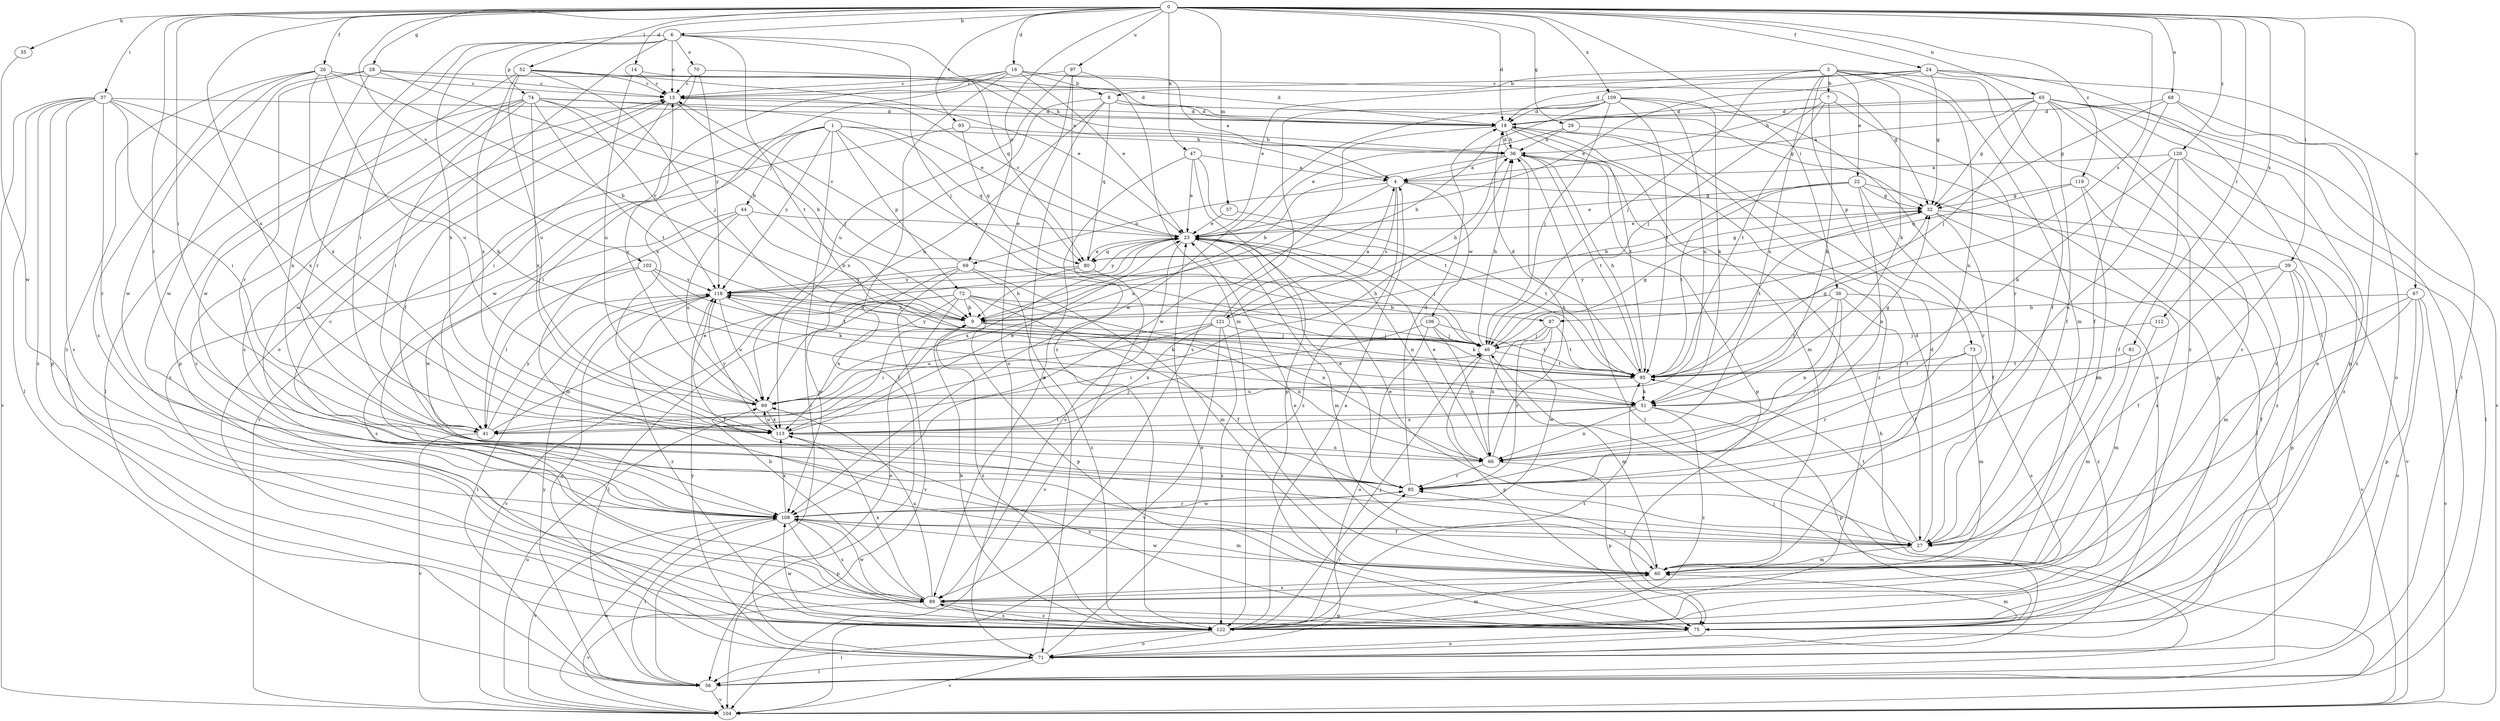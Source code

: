 strict digraph  {
0;
1;
3;
4;
6;
7;
8;
9;
13;
14;
16;
18;
22;
23;
24;
26;
27;
28;
29;
32;
35;
36;
37;
38;
39;
41;
44;
46;
47;
51;
52;
56;
57;
60;
65;
66;
67;
68;
69;
70;
71;
72;
73;
74;
75;
80;
81;
85;
87;
89;
93;
95;
97;
99;
102;
104;
106;
108;
109;
112;
113;
118;
119;
120;
121;
122;
0 -> 6  [label=b];
0 -> 14  [label=d];
0 -> 16  [label=d];
0 -> 18  [label=d];
0 -> 24  [label=f];
0 -> 26  [label=f];
0 -> 28  [label=g];
0 -> 29  [label=g];
0 -> 35  [label=h];
0 -> 37  [label=i];
0 -> 38  [label=i];
0 -> 39  [label=i];
0 -> 41  [label=i];
0 -> 47  [label=k];
0 -> 52  [label=l];
0 -> 57  [label=m];
0 -> 65  [label=n];
0 -> 67  [label=o];
0 -> 68  [label=o];
0 -> 69  [label=o];
0 -> 81  [label=r];
0 -> 85  [label=r];
0 -> 87  [label=s];
0 -> 93  [label=t];
0 -> 97  [label=u];
0 -> 102  [label=v];
0 -> 109  [label=x];
0 -> 112  [label=x];
0 -> 113  [label=x];
0 -> 119  [label=z];
0 -> 120  [label=z];
1 -> 36  [label=h];
1 -> 41  [label=i];
1 -> 44  [label=j];
1 -> 56  [label=l];
1 -> 72  [label=p];
1 -> 80  [label=q];
1 -> 87  [label=s];
1 -> 104  [label=v];
1 -> 118  [label=y];
3 -> 7  [label=b];
3 -> 8  [label=b];
3 -> 22  [label=e];
3 -> 23  [label=e];
3 -> 27  [label=f];
3 -> 46  [label=j];
3 -> 51  [label=k];
3 -> 60  [label=m];
3 -> 66  [label=n];
3 -> 73  [label=p];
3 -> 113  [label=x];
4 -> 32  [label=g];
4 -> 69  [label=o];
4 -> 99  [label=u];
4 -> 106  [label=w];
4 -> 121  [label=z];
4 -> 122  [label=z];
6 -> 13  [label=c];
6 -> 41  [label=i];
6 -> 46  [label=j];
6 -> 70  [label=o];
6 -> 71  [label=o];
6 -> 74  [label=p];
6 -> 80  [label=q];
6 -> 85  [label=r];
6 -> 95  [label=t];
6 -> 113  [label=x];
7 -> 18  [label=d];
7 -> 46  [label=j];
7 -> 51  [label=k];
7 -> 85  [label=r];
7 -> 95  [label=t];
8 -> 18  [label=d];
8 -> 32  [label=g];
8 -> 71  [label=o];
8 -> 80  [label=q];
8 -> 99  [label=u];
8 -> 113  [label=x];
9 -> 46  [label=j];
9 -> 66  [label=n];
9 -> 118  [label=y];
9 -> 122  [label=z];
13 -> 18  [label=d];
13 -> 41  [label=i];
13 -> 46  [label=j];
13 -> 108  [label=w];
14 -> 13  [label=c];
14 -> 36  [label=h];
14 -> 99  [label=u];
16 -> 4  [label=a];
16 -> 8  [label=b];
16 -> 13  [label=c];
16 -> 23  [label=e];
16 -> 32  [label=g];
16 -> 56  [label=l];
16 -> 108  [label=w];
16 -> 113  [label=x];
18 -> 36  [label=h];
18 -> 60  [label=m];
18 -> 95  [label=t];
18 -> 108  [label=w];
18 -> 122  [label=z];
22 -> 9  [label=b];
22 -> 23  [label=e];
22 -> 32  [label=g];
22 -> 56  [label=l];
22 -> 66  [label=n];
22 -> 85  [label=r];
22 -> 95  [label=t];
23 -> 13  [label=c];
23 -> 46  [label=j];
23 -> 60  [label=m];
23 -> 66  [label=n];
23 -> 80  [label=q];
23 -> 89  [label=s];
23 -> 113  [label=x];
23 -> 118  [label=y];
24 -> 13  [label=c];
24 -> 18  [label=d];
24 -> 23  [label=e];
24 -> 32  [label=g];
24 -> 56  [label=l];
24 -> 71  [label=o];
24 -> 122  [label=z];
26 -> 9  [label=b];
26 -> 13  [label=c];
26 -> 89  [label=s];
26 -> 99  [label=u];
26 -> 108  [label=w];
26 -> 113  [label=x];
26 -> 122  [label=z];
27 -> 13  [label=c];
27 -> 18  [label=d];
27 -> 23  [label=e];
27 -> 60  [label=m];
27 -> 95  [label=t];
28 -> 9  [label=b];
28 -> 13  [label=c];
28 -> 18  [label=d];
28 -> 66  [label=n];
28 -> 85  [label=r];
28 -> 108  [label=w];
29 -> 23  [label=e];
29 -> 36  [label=h];
29 -> 75  [label=p];
32 -> 23  [label=e];
32 -> 27  [label=f];
32 -> 89  [label=s];
32 -> 95  [label=t];
32 -> 104  [label=v];
35 -> 108  [label=w];
36 -> 4  [label=a];
36 -> 9  [label=b];
36 -> 18  [label=d];
36 -> 56  [label=l];
36 -> 75  [label=p];
36 -> 95  [label=t];
37 -> 18  [label=d];
37 -> 41  [label=i];
37 -> 51  [label=k];
37 -> 56  [label=l];
37 -> 75  [label=p];
37 -> 85  [label=r];
37 -> 89  [label=s];
37 -> 104  [label=v];
37 -> 113  [label=x];
37 -> 122  [label=z];
38 -> 9  [label=b];
38 -> 27  [label=f];
38 -> 66  [label=n];
38 -> 85  [label=r];
38 -> 95  [label=t];
38 -> 122  [label=z];
39 -> 27  [label=f];
39 -> 60  [label=m];
39 -> 75  [label=p];
39 -> 85  [label=r];
39 -> 104  [label=v];
39 -> 118  [label=y];
41 -> 23  [label=e];
41 -> 36  [label=h];
41 -> 104  [label=v];
41 -> 118  [label=y];
44 -> 9  [label=b];
44 -> 23  [label=e];
44 -> 60  [label=m];
44 -> 99  [label=u];
44 -> 108  [label=w];
46 -> 32  [label=g];
46 -> 36  [label=h];
46 -> 60  [label=m];
46 -> 75  [label=p];
46 -> 95  [label=t];
46 -> 118  [label=y];
47 -> 4  [label=a];
47 -> 23  [label=e];
47 -> 75  [label=p];
47 -> 89  [label=s];
47 -> 95  [label=t];
51 -> 32  [label=g];
51 -> 41  [label=i];
51 -> 66  [label=n];
51 -> 75  [label=p];
51 -> 113  [label=x];
51 -> 122  [label=z];
52 -> 4  [label=a];
52 -> 13  [label=c];
52 -> 23  [label=e];
52 -> 46  [label=j];
52 -> 99  [label=u];
52 -> 108  [label=w];
52 -> 113  [label=x];
56 -> 104  [label=v];
56 -> 118  [label=y];
57 -> 23  [label=e];
57 -> 95  [label=t];
60 -> 18  [label=d];
60 -> 23  [label=e];
60 -> 85  [label=r];
60 -> 89  [label=s];
60 -> 108  [label=w];
65 -> 4  [label=a];
65 -> 18  [label=d];
65 -> 27  [label=f];
65 -> 32  [label=g];
65 -> 36  [label=h];
65 -> 46  [label=j];
65 -> 56  [label=l];
65 -> 75  [label=p];
65 -> 89  [label=s];
65 -> 104  [label=v];
65 -> 122  [label=z];
66 -> 23  [label=e];
66 -> 36  [label=h];
66 -> 75  [label=p];
66 -> 85  [label=r];
67 -> 9  [label=b];
67 -> 27  [label=f];
67 -> 71  [label=o];
67 -> 75  [label=p];
67 -> 95  [label=t];
67 -> 104  [label=v];
68 -> 18  [label=d];
68 -> 27  [label=f];
68 -> 32  [label=g];
68 -> 71  [label=o];
68 -> 122  [label=z];
69 -> 13  [label=c];
69 -> 60  [label=m];
69 -> 104  [label=v];
69 -> 108  [label=w];
69 -> 118  [label=y];
69 -> 122  [label=z];
70 -> 13  [label=c];
70 -> 18  [label=d];
70 -> 27  [label=f];
70 -> 118  [label=y];
71 -> 23  [label=e];
71 -> 46  [label=j];
71 -> 56  [label=l];
71 -> 104  [label=v];
71 -> 118  [label=y];
72 -> 9  [label=b];
72 -> 27  [label=f];
72 -> 51  [label=k];
72 -> 56  [label=l];
72 -> 66  [label=n];
72 -> 71  [label=o];
72 -> 75  [label=p];
72 -> 104  [label=v];
72 -> 113  [label=x];
73 -> 60  [label=m];
73 -> 85  [label=r];
73 -> 89  [label=s];
73 -> 95  [label=t];
74 -> 9  [label=b];
74 -> 18  [label=d];
74 -> 23  [label=e];
74 -> 41  [label=i];
74 -> 56  [label=l];
74 -> 75  [label=p];
74 -> 89  [label=s];
74 -> 95  [label=t];
74 -> 113  [label=x];
74 -> 118  [label=y];
75 -> 60  [label=m];
75 -> 71  [label=o];
75 -> 113  [label=x];
80 -> 9  [label=b];
80 -> 23  [label=e];
80 -> 32  [label=g];
80 -> 104  [label=v];
80 -> 118  [label=y];
81 -> 60  [label=m];
81 -> 95  [label=t];
85 -> 18  [label=d];
85 -> 23  [label=e];
85 -> 108  [label=w];
87 -> 46  [label=j];
87 -> 66  [label=n];
87 -> 85  [label=r];
87 -> 95  [label=t];
87 -> 108  [label=w];
89 -> 9  [label=b];
89 -> 75  [label=p];
89 -> 99  [label=u];
89 -> 104  [label=v];
89 -> 108  [label=w];
89 -> 113  [label=x];
89 -> 122  [label=z];
93 -> 36  [label=h];
93 -> 80  [label=q];
93 -> 122  [label=z];
95 -> 18  [label=d];
95 -> 32  [label=g];
95 -> 36  [label=h];
95 -> 51  [label=k];
95 -> 99  [label=u];
97 -> 13  [label=c];
97 -> 60  [label=m];
97 -> 71  [label=o];
97 -> 99  [label=u];
97 -> 122  [label=z];
99 -> 13  [label=c];
99 -> 113  [label=x];
102 -> 41  [label=i];
102 -> 51  [label=k];
102 -> 89  [label=s];
102 -> 95  [label=t];
102 -> 118  [label=y];
104 -> 36  [label=h];
104 -> 99  [label=u];
104 -> 108  [label=w];
106 -> 41  [label=i];
106 -> 46  [label=j];
106 -> 66  [label=n];
106 -> 71  [label=o];
106 -> 95  [label=t];
108 -> 27  [label=f];
108 -> 56  [label=l];
108 -> 60  [label=m];
108 -> 75  [label=p];
108 -> 85  [label=r];
108 -> 89  [label=s];
108 -> 104  [label=v];
108 -> 113  [label=x];
109 -> 9  [label=b];
109 -> 18  [label=d];
109 -> 46  [label=j];
109 -> 51  [label=k];
109 -> 71  [label=o];
109 -> 89  [label=s];
109 -> 95  [label=t];
109 -> 99  [label=u];
109 -> 108  [label=w];
112 -> 46  [label=j];
112 -> 60  [label=m];
113 -> 23  [label=e];
113 -> 46  [label=j];
113 -> 66  [label=n];
113 -> 99  [label=u];
113 -> 118  [label=y];
118 -> 9  [label=b];
118 -> 27  [label=f];
118 -> 51  [label=k];
118 -> 56  [label=l];
118 -> 71  [label=o];
118 -> 99  [label=u];
118 -> 122  [label=z];
119 -> 32  [label=g];
119 -> 60  [label=m];
119 -> 80  [label=q];
119 -> 122  [label=z];
120 -> 4  [label=a];
120 -> 27  [label=f];
120 -> 51  [label=k];
120 -> 56  [label=l];
120 -> 66  [label=n];
120 -> 122  [label=z];
121 -> 4  [label=a];
121 -> 36  [label=h];
121 -> 41  [label=i];
121 -> 46  [label=j];
121 -> 99  [label=u];
121 -> 104  [label=v];
121 -> 113  [label=x];
121 -> 122  [label=z];
122 -> 4  [label=a];
122 -> 9  [label=b];
122 -> 13  [label=c];
122 -> 46  [label=j];
122 -> 56  [label=l];
122 -> 60  [label=m];
122 -> 71  [label=o];
122 -> 85  [label=r];
122 -> 89  [label=s];
122 -> 95  [label=t];
122 -> 108  [label=w];
}
